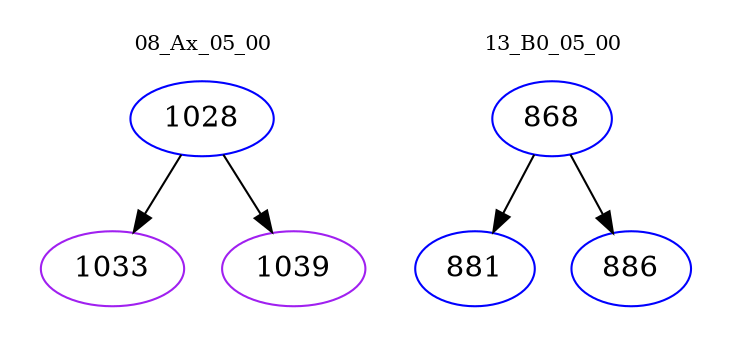 digraph{
subgraph cluster_0 {
color = white
label = "08_Ax_05_00";
fontsize=10;
T0_1028 [label="1028", color="blue"]
T0_1028 -> T0_1033 [color="black"]
T0_1033 [label="1033", color="purple"]
T0_1028 -> T0_1039 [color="black"]
T0_1039 [label="1039", color="purple"]
}
subgraph cluster_1 {
color = white
label = "13_B0_05_00";
fontsize=10;
T1_868 [label="868", color="blue"]
T1_868 -> T1_881 [color="black"]
T1_881 [label="881", color="blue"]
T1_868 -> T1_886 [color="black"]
T1_886 [label="886", color="blue"]
}
}
